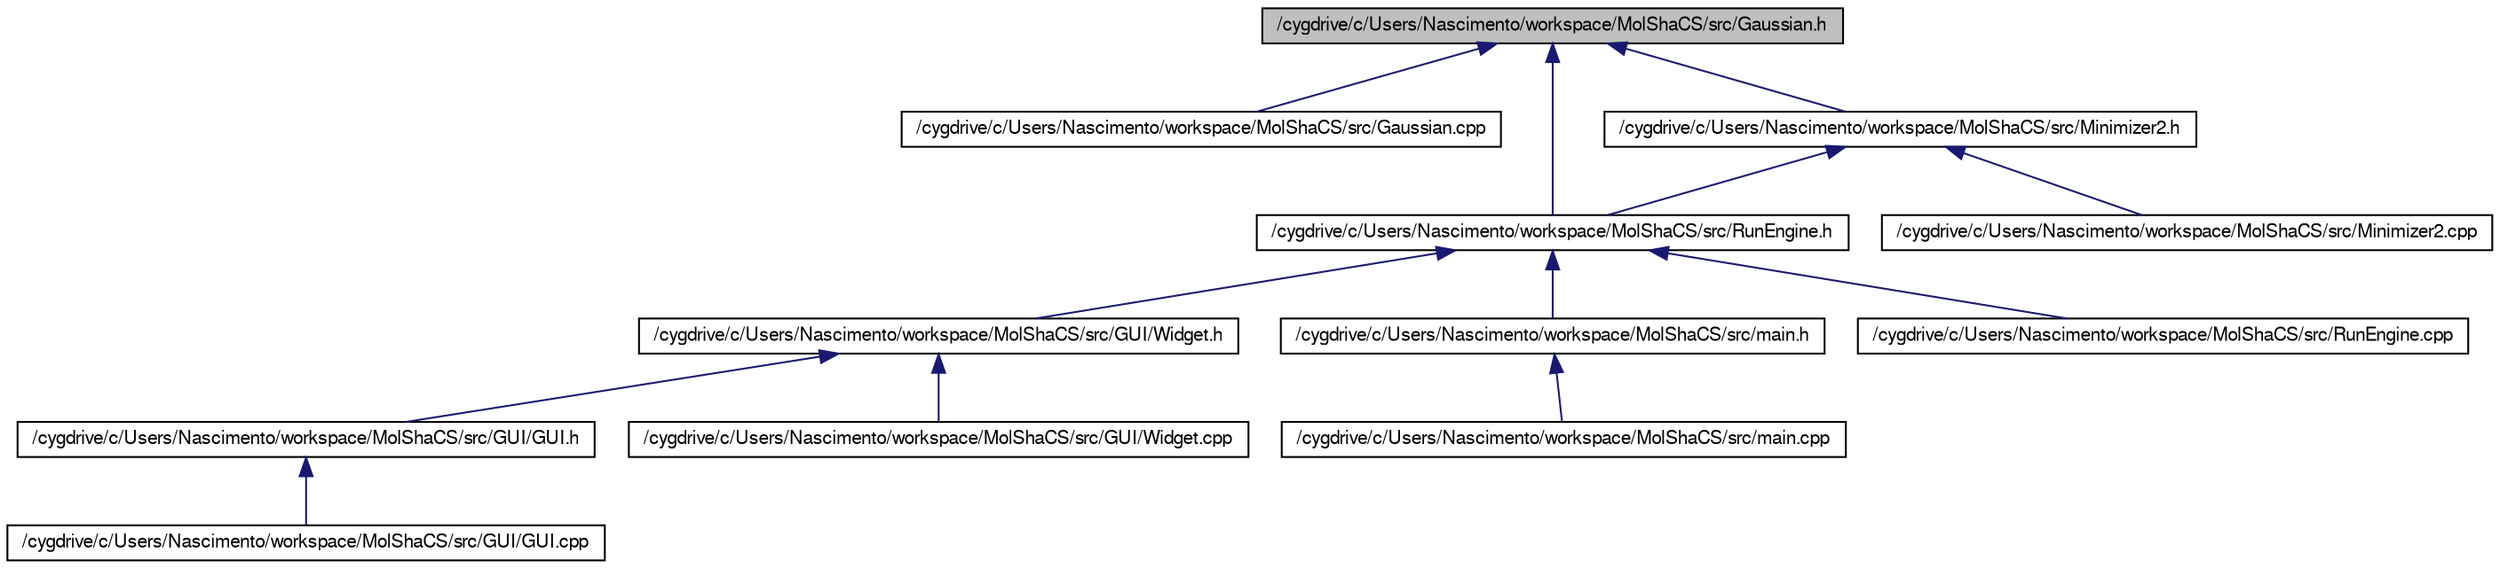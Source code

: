 digraph G
{
  edge [fontname="FreeSans",fontsize="10",labelfontname="FreeSans",labelfontsize="10"];
  node [fontname="FreeSans",fontsize="10",shape=record];
  Node1 [label="/cygdrive/c/Users/Nascimento/workspace/MolShaCS/src/Gaussian.h",height=0.2,width=0.4,color="black", fillcolor="grey75", style="filled" fontcolor="black"];
  Node1 -> Node2 [dir=back,color="midnightblue",fontsize="10",style="solid",fontname="FreeSans"];
  Node2 [label="/cygdrive/c/Users/Nascimento/workspace/MolShaCS/src/Gaussian.cpp",height=0.2,width=0.4,color="black", fillcolor="white", style="filled",URL="$Gaussian_8cpp.html"];
  Node1 -> Node3 [dir=back,color="midnightblue",fontsize="10",style="solid",fontname="FreeSans"];
  Node3 [label="/cygdrive/c/Users/Nascimento/workspace/MolShaCS/src/Minimizer2.h",height=0.2,width=0.4,color="black", fillcolor="white", style="filled",URL="$Minimizer2_8h.html"];
  Node3 -> Node4 [dir=back,color="midnightblue",fontsize="10",style="solid",fontname="FreeSans"];
  Node4 [label="/cygdrive/c/Users/Nascimento/workspace/MolShaCS/src/RunEngine.h",height=0.2,width=0.4,color="black", fillcolor="white", style="filled",URL="$RunEngine_8h.html"];
  Node4 -> Node5 [dir=back,color="midnightblue",fontsize="10",style="solid",fontname="FreeSans"];
  Node5 [label="/cygdrive/c/Users/Nascimento/workspace/MolShaCS/src/GUI/Widget.h",height=0.2,width=0.4,color="black", fillcolor="white", style="filled",URL="$Widget_8h.html"];
  Node5 -> Node6 [dir=back,color="midnightblue",fontsize="10",style="solid",fontname="FreeSans"];
  Node6 [label="/cygdrive/c/Users/Nascimento/workspace/MolShaCS/src/GUI/GUI.h",height=0.2,width=0.4,color="black", fillcolor="white", style="filled",URL="$GUI_8h.html"];
  Node6 -> Node7 [dir=back,color="midnightblue",fontsize="10",style="solid",fontname="FreeSans"];
  Node7 [label="/cygdrive/c/Users/Nascimento/workspace/MolShaCS/src/GUI/GUI.cpp",height=0.2,width=0.4,color="black", fillcolor="white", style="filled",URL="$GUI_8cpp.html"];
  Node5 -> Node8 [dir=back,color="midnightblue",fontsize="10",style="solid",fontname="FreeSans"];
  Node8 [label="/cygdrive/c/Users/Nascimento/workspace/MolShaCS/src/GUI/Widget.cpp",height=0.2,width=0.4,color="black", fillcolor="white", style="filled",URL="$Widget_8cpp.html"];
  Node4 -> Node9 [dir=back,color="midnightblue",fontsize="10",style="solid",fontname="FreeSans"];
  Node9 [label="/cygdrive/c/Users/Nascimento/workspace/MolShaCS/src/main.h",height=0.2,width=0.4,color="black", fillcolor="white", style="filled",URL="$main_8h.html"];
  Node9 -> Node10 [dir=back,color="midnightblue",fontsize="10",style="solid",fontname="FreeSans"];
  Node10 [label="/cygdrive/c/Users/Nascimento/workspace/MolShaCS/src/main.cpp",height=0.2,width=0.4,color="black", fillcolor="white", style="filled",URL="$main_8cpp.html"];
  Node4 -> Node11 [dir=back,color="midnightblue",fontsize="10",style="solid",fontname="FreeSans"];
  Node11 [label="/cygdrive/c/Users/Nascimento/workspace/MolShaCS/src/RunEngine.cpp",height=0.2,width=0.4,color="black", fillcolor="white", style="filled",URL="$RunEngine_8cpp.html"];
  Node3 -> Node12 [dir=back,color="midnightblue",fontsize="10",style="solid",fontname="FreeSans"];
  Node12 [label="/cygdrive/c/Users/Nascimento/workspace/MolShaCS/src/Minimizer2.cpp",height=0.2,width=0.4,color="black", fillcolor="white", style="filled",URL="$Minimizer2_8cpp.html"];
  Node1 -> Node4 [dir=back,color="midnightblue",fontsize="10",style="solid",fontname="FreeSans"];
}
